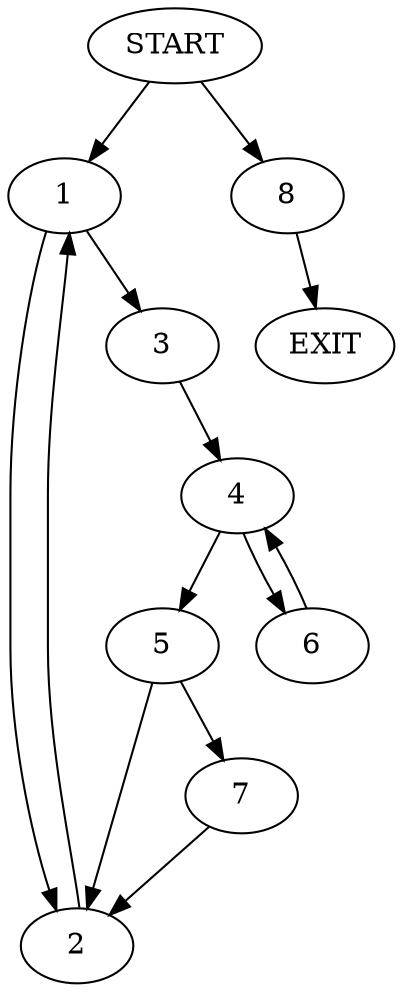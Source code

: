 digraph {
0 [label="START"]
9 [label="EXIT"]
0 -> 1
1 -> 2
1 -> 3
2 -> 1
3 -> 4
4 -> 5
4 -> 6
5 -> 2
5 -> 7
6 -> 4
7 -> 2
0 -> 8
8 -> 9
}
